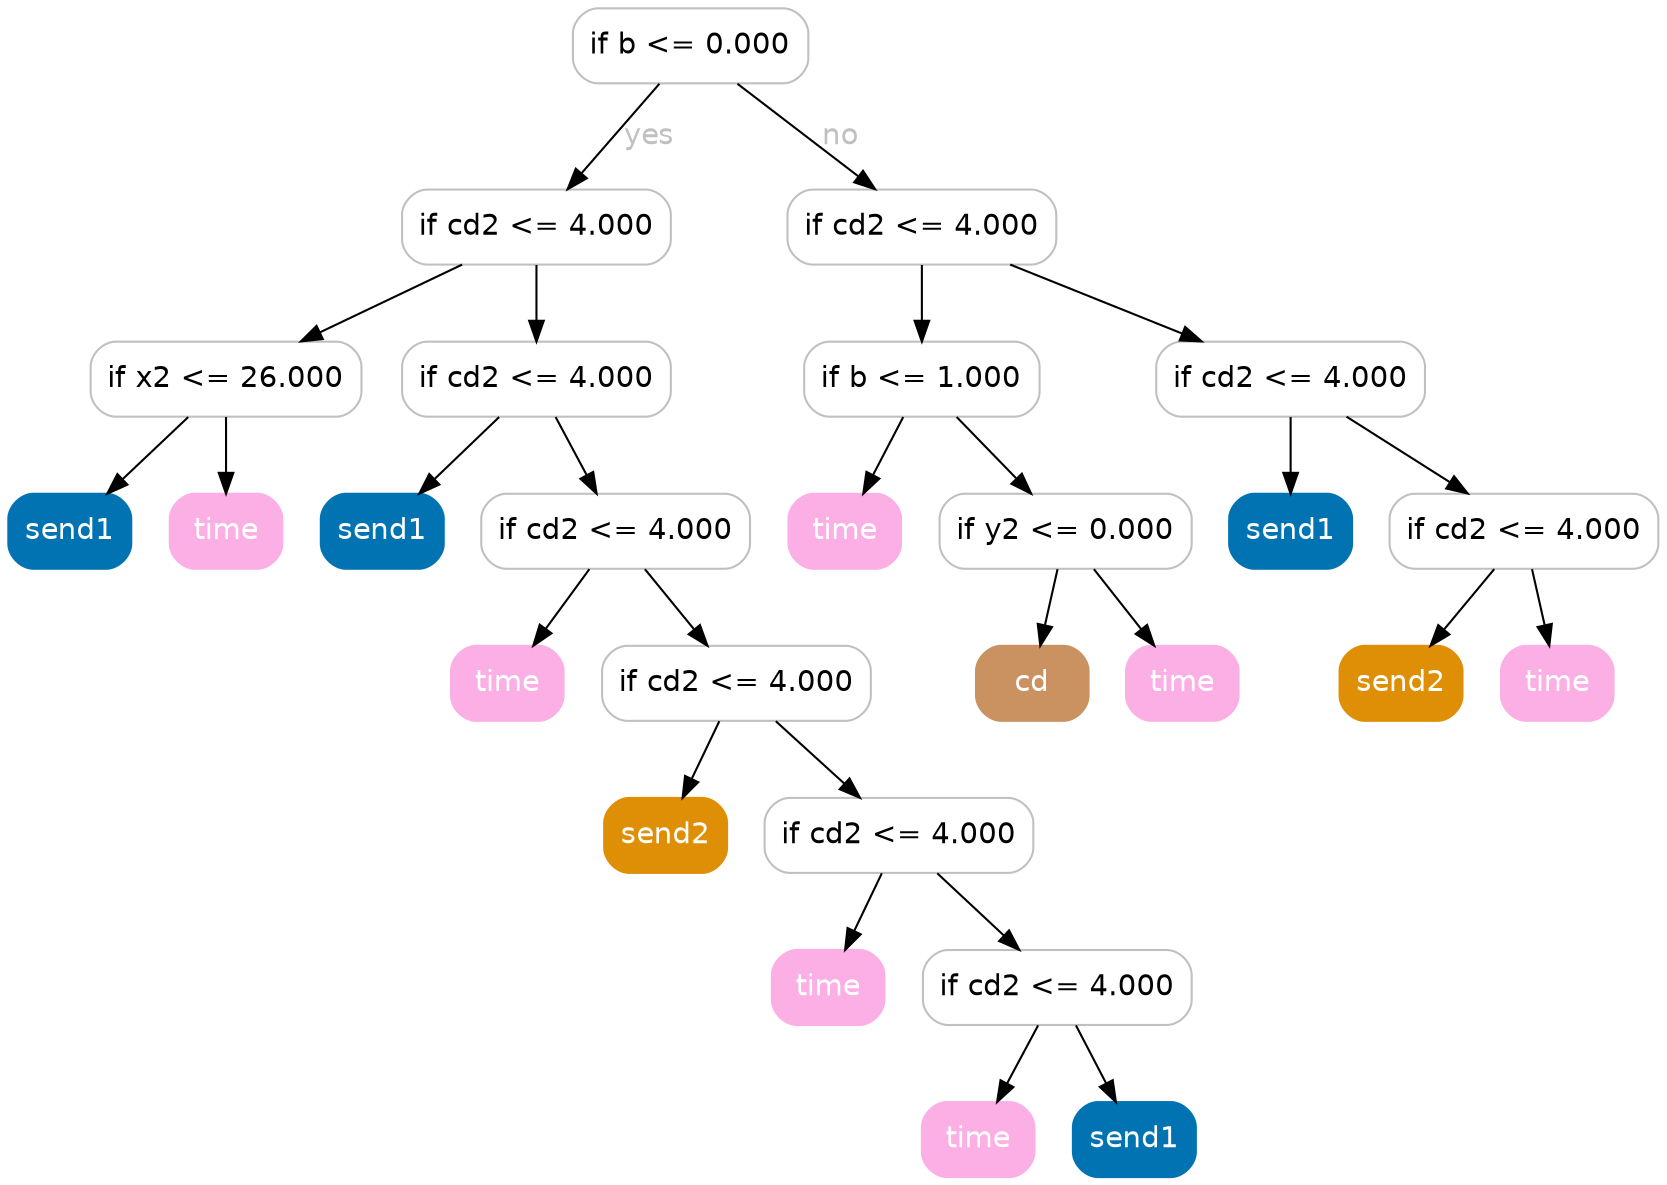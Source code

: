 digraph Tree {
	graph [bb="0,0,792,561"];
	node [color=gray,
		fillcolor=white,
		fontname=helvetica,
		label="\N",
		shape=box,
		style="filled, rounded"
	];
	edge [fontname=helvetica];
	0	[height=0.5,
		label="if b <= 0.000",
		pos="327.5,543",
		width=1.5694];
	1	[height=0.5,
		label="if cd2 <= 4.000",
		pos="253.5,456",
		width=1.7917];
	0 -> 1	[fontcolor=gray,
		label=yes,
		lp="308,499.5",
		pos="e,268.45,474.18 312.52,524.8 301.79,512.47 287.17,495.68 275.17,481.89"];
	16	[height=0.5,
		label="if cd2 <= 4.000",
		pos="438.5,456",
		width=1.7917];
	0 -> 16	[fontcolor=gray,
		label=no,
		lp="399.5,499.5",
		pos="e,416.07,474.18 349.96,524.8 366.66,512.01 389.64,494.42 408,480.36"];
	2	[height=0.5,
		label="if x2 <= 26.000",
		pos="104.5,383",
		width=1.8056];
	1 -> 2	[fontcolor=gray,
		pos="e,140.41,401.11 217.81,437.99 197.32,428.23 171.4,415.88 149.52,405.45"];
	5	[height=0.5,
		label="if cd2 <= 4.000",
		pos="253.5,383",
		width=1.7917];
	1 -> 5	[fontcolor=gray,
		pos="e,253.5,401.03 253.5,437.81 253.5,429.79 253.5,420.05 253.5,411.07"];
	3	[color="#0173b2",
		fillcolor="#0173b2",
		fontcolor=white,
		height=0.5,
		label=send1,
		pos="29.5,310",
		width=0.81944];
	2 -> 3	[fontcolor=gray,
		pos="e,47.488,328.03 86.345,364.81 76.948,355.92 65.32,344.91 55.033,335.17"];
	4	[color="#fbafe4",
		fillcolor="#fbafe4",
		fontcolor=white,
		height=0.5,
		label=time,
		pos="104.5,310",
		width=0.75];
	2 -> 4	[fontcolor=gray,
		pos="e,104.5,328.03 104.5,364.81 104.5,356.79 104.5,347.05 104.5,338.07"];
	6	[color="#0173b2",
		fillcolor="#0173b2",
		fontcolor=white,
		height=0.5,
		label=send1,
		pos="179.5,310",
		width=0.81944];
	5 -> 6	[fontcolor=gray,
		pos="e,197.25,328.03 235.59,364.81 226.32,355.92 214.84,344.91 204.69,335.17"];
	7	[height=0.5,
		label="if cd2 <= 4.000",
		pos="291.5,310",
		width=1.7917];
	5 -> 7	[fontcolor=gray,
		pos="e,282.39,328.03 262.7,364.81 267.18,356.44 272.66,346.2 277.64,336.9"];
	8	[color="#fbafe4",
		fillcolor="#fbafe4",
		fontcolor=white,
		height=0.5,
		label=time,
		pos="239.5,237",
		width=0.75];
	7 -> 8	[fontcolor=gray,
		pos="e,251.97,255.03 278.91,291.81 272.65,283.27 264.96,272.77 258.05,263.32"];
	9	[height=0.5,
		label="if cd2 <= 4.000",
		pos="349.5,237",
		width=1.7917];
	7 -> 9	[fontcolor=gray,
		pos="e,335.59,255.03 305.54,291.81 312.59,283.18 321.27,272.56 329.05,263.03"];
	10	[color="#de8f05",
		fillcolor="#de8f05",
		fontcolor=white,
		height=0.5,
		label=send2,
		pos="315.5,164",
		width=0.81944];
	9 -> 10	[fontcolor=gray,
		pos="e,323.65,182.03 341.27,218.81 337.3,210.53 332.46,200.41 328.04,191.19"];
	11	[height=0.5,
		label="if cd2 <= 4.000",
		pos="427.5,164",
		width=1.7917];
	9 -> 11	[fontcolor=gray,
		pos="e,408.79,182.03 368.38,218.81 378.25,209.83 390.48,198.69 401.26,188.89"];
	12	[color="#fbafe4",
		fillcolor="#fbafe4",
		fontcolor=white,
		height=0.5,
		label=time,
		pos="393.5,91",
		width=0.75];
	11 -> 12	[fontcolor=gray,
		pos="e,401.65,109.03 419.27,145.81 415.3,137.53 410.46,127.41 406.04,118.19"];
	13	[height=0.5,
		label="if cd2 <= 4.000",
		pos="503.5,91",
		width=1.7917];
	11 -> 13	[fontcolor=gray,
		pos="e,485.27,109.03 445.9,145.81 455.51,136.83 467.43,125.69 477.93,115.89"];
	14	[color="#fbafe4",
		fillcolor="#fbafe4",
		fontcolor=white,
		height=0.5,
		label=time,
		pos="465.5,18",
		width=0.75];
	13 -> 14	[fontcolor=gray,
		pos="e,474.61,36.029 494.3,72.813 489.82,64.441 484.34,54.197 479.36,44.903"];
	15	[color="#0173b2",
		fillcolor="#0173b2",
		fontcolor=white,
		height=0.5,
		label=send1,
		pos="540.5,18",
		width=0.81944];
	13 -> 15	[fontcolor=gray,
		pos="e,531.63,36.029 512.46,72.813 516.82,64.441 522.16,54.197 527,44.903"];
	17	[height=0.5,
		label="if b <= 1.000",
		pos="438.5,383",
		width=1.5694];
	16 -> 17	[fontcolor=gray,
		pos="e,438.5,401.03 438.5,437.81 438.5,429.79 438.5,420.05 438.5,411.07"];
	22	[height=0.5,
		label="if cd2 <= 4.000",
		pos="615.5,383",
		width=1.7917];
	16 -> 22	[fontcolor=gray,
		pos="e,572.84,401.11 480.9,437.99 505.67,428.06 537.14,415.43 563.41,404.89"];
	18	[color="#fbafe4",
		fillcolor="#fbafe4",
		fontcolor=white,
		height=0.5,
		label=time,
		pos="401.5,310",
		width=0.75];
	17 -> 18	[fontcolor=gray,
		pos="e,410.37,328.03 429.54,364.81 425.18,356.44 419.84,346.2 415,336.9"];
	19	[height=0.5,
		label="if y2 <= 0.000",
		pos="507.5,310",
		width=1.6806];
	17 -> 19	[fontcolor=gray,
		pos="e,490.95,328.03 455.2,364.81 463.76,356 474.34,345.13 483.73,335.46"];
	20	[color="#ca9161",
		fillcolor="#ca9161",
		fontcolor=white,
		height=0.5,
		label=cd,
		pos="491.5,237",
		width=0.75];
	19 -> 20	[fontcolor=gray,
		pos="e,495.34,255.03 503.63,291.81 501.82,283.79 499.62,274.05 497.6,265.07"];
	21	[color="#fbafe4",
		fillcolor="#fbafe4",
		fontcolor=white,
		height=0.5,
		label=time,
		pos="563.5,237",
		width=0.75];
	19 -> 21	[fontcolor=gray,
		pos="e,550.07,255.03 521.06,291.81 527.87,283.18 536.25,272.56 543.75,263.03"];
	23	[color="#0173b2",
		fillcolor="#0173b2",
		fontcolor=white,
		height=0.5,
		label=send1,
		pos="615.5,310",
		width=0.81944];
	22 -> 23	[fontcolor=gray,
		pos="e,615.5,328.03 615.5,364.81 615.5,356.79 615.5,347.05 615.5,338.07"];
	24	[height=0.5,
		label="if cd2 <= 4.000",
		pos="727.5,310",
		width=1.7917];
	22 -> 24	[fontcolor=gray,
		pos="e,700.5,328.11 642.33,364.99 657.18,355.58 675.83,343.76 691.89,333.57"];
	25	[color="#de8f05",
		fillcolor="#de8f05",
		fontcolor=white,
		height=0.5,
		label=send2,
		pos="668.5,237",
		width=0.81944];
	24 -> 25	[fontcolor=gray,
		pos="e,682.65,255.03 713.22,291.81 705.97,283.09 697.04,272.34 689.06,262.75"];
	26	[color="#fbafe4",
		fillcolor="#fbafe4",
		fontcolor=white,
		height=0.5,
		label=time,
		pos="743.5,237",
		width=0.75];
	24 -> 26	[fontcolor=gray,
		pos="e,739.66,255.03 731.37,291.81 733.18,283.79 735.38,274.05 737.4,265.07"];
}
